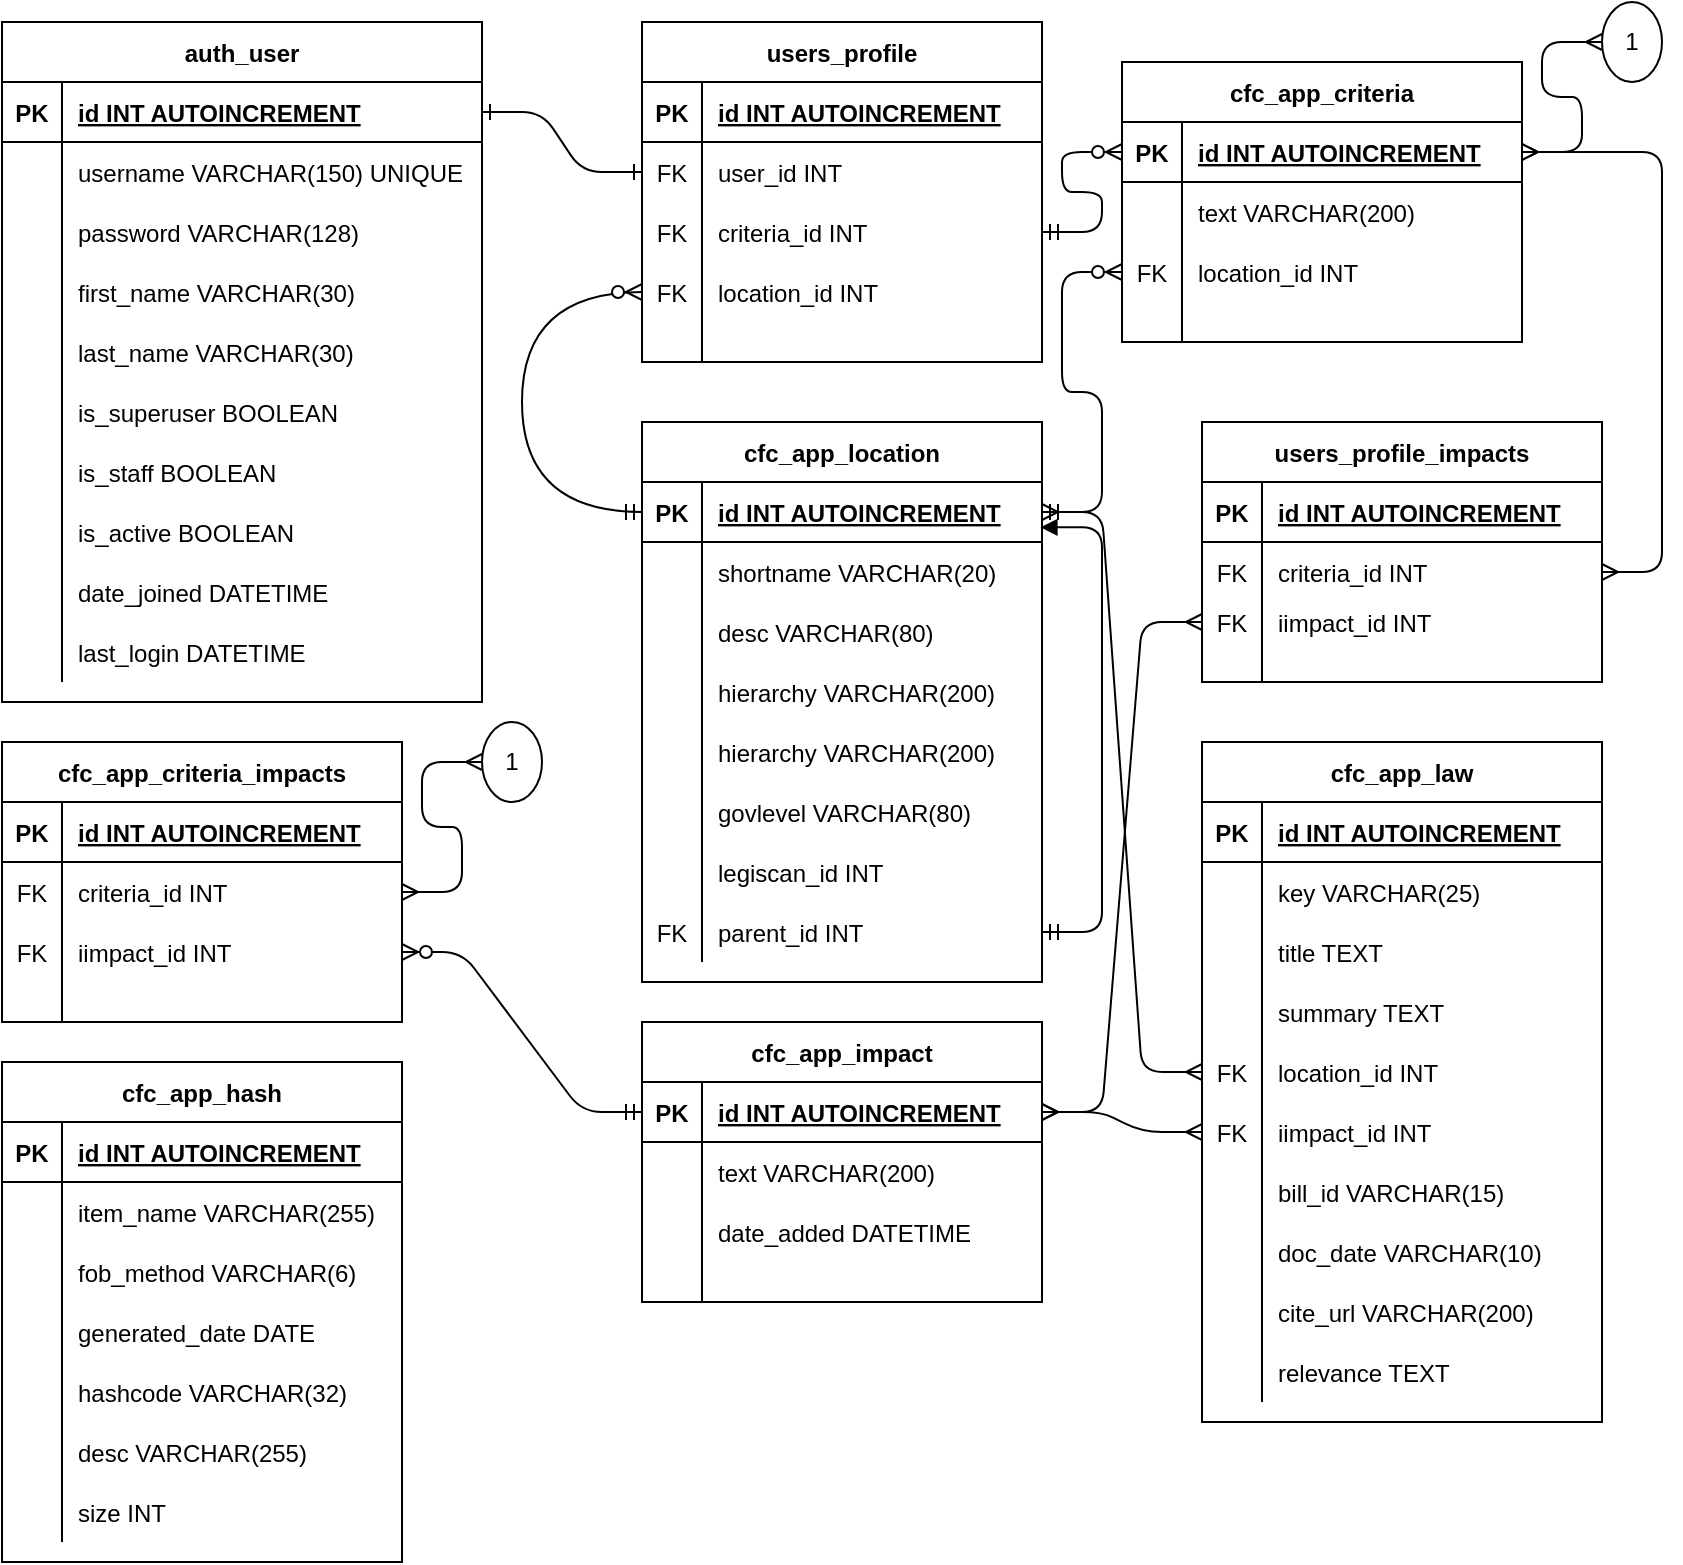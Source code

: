<mxfile version="14.1.5" type="device"><diagram id="R2lEEEUBdFMjLlhIrx00" name="Page-1"><mxGraphModel dx="1101" dy="766" grid="1" gridSize="10" guides="1" tooltips="1" connect="1" arrows="1" fold="1" page="1" pageScale="1" pageWidth="1100" pageHeight="850" math="0" shadow="0" extFonts="Permanent Marker^https://fonts.googleapis.com/css?family=Permanent+Marker"><root><mxCell id="0"/><mxCell id="1" parent="0"/><mxCell id="C-vyLk0tnHw3VtMMgP7b-23" value="auth_user" style="shape=table;startSize=30;container=1;collapsible=1;childLayout=tableLayout;fixedRows=1;rowLines=0;fontStyle=1;align=center;resizeLast=1;" parent="1" vertex="1"><mxGeometry x="40" y="40" width="240" height="340" as="geometry"/></mxCell><mxCell id="C-vyLk0tnHw3VtMMgP7b-24" value="" style="shape=partialRectangle;collapsible=0;dropTarget=0;pointerEvents=0;fillColor=none;points=[[0,0.5],[1,0.5]];portConstraint=eastwest;top=0;left=0;right=0;bottom=1;" parent="C-vyLk0tnHw3VtMMgP7b-23" vertex="1"><mxGeometry y="30" width="240" height="30" as="geometry"/></mxCell><mxCell id="C-vyLk0tnHw3VtMMgP7b-25" value="PK" style="shape=partialRectangle;overflow=hidden;connectable=0;fillColor=none;top=0;left=0;bottom=0;right=0;fontStyle=1;" parent="C-vyLk0tnHw3VtMMgP7b-24" vertex="1"><mxGeometry width="30" height="30" as="geometry"/></mxCell><mxCell id="C-vyLk0tnHw3VtMMgP7b-26" value="id INT AUTOINCREMENT" style="shape=partialRectangle;overflow=hidden;connectable=0;fillColor=none;top=0;left=0;bottom=0;right=0;align=left;spacingLeft=6;fontStyle=5;" parent="C-vyLk0tnHw3VtMMgP7b-24" vertex="1"><mxGeometry x="30" width="210" height="30" as="geometry"/></mxCell><mxCell id="C-vyLk0tnHw3VtMMgP7b-27" value="" style="shape=partialRectangle;collapsible=0;dropTarget=0;pointerEvents=0;fillColor=none;points=[[0,0.5],[1,0.5]];portConstraint=eastwest;top=0;left=0;right=0;bottom=0;" parent="C-vyLk0tnHw3VtMMgP7b-23" vertex="1"><mxGeometry y="60" width="240" height="30" as="geometry"/></mxCell><mxCell id="C-vyLk0tnHw3VtMMgP7b-28" value="" style="shape=partialRectangle;overflow=hidden;connectable=0;fillColor=none;top=0;left=0;bottom=0;right=0;" parent="C-vyLk0tnHw3VtMMgP7b-27" vertex="1"><mxGeometry width="30" height="30" as="geometry"/></mxCell><mxCell id="C-vyLk0tnHw3VtMMgP7b-29" value="username VARCHAR(150) UNIQUE" style="shape=partialRectangle;overflow=hidden;connectable=0;fillColor=none;top=0;left=0;bottom=0;right=0;align=left;spacingLeft=6;" parent="C-vyLk0tnHw3VtMMgP7b-27" vertex="1"><mxGeometry x="30" width="210" height="30" as="geometry"/></mxCell><mxCell id="tYRN4zbCDvNp0-Lf8dS1-1" value="" style="shape=partialRectangle;collapsible=0;dropTarget=0;pointerEvents=0;fillColor=none;points=[[0,0.5],[1,0.5]];portConstraint=eastwest;top=0;left=0;right=0;bottom=0;" parent="C-vyLk0tnHw3VtMMgP7b-23" vertex="1"><mxGeometry y="90" width="240" height="30" as="geometry"/></mxCell><mxCell id="tYRN4zbCDvNp0-Lf8dS1-2" value="" style="shape=partialRectangle;overflow=hidden;connectable=0;fillColor=none;top=0;left=0;bottom=0;right=0;" parent="tYRN4zbCDvNp0-Lf8dS1-1" vertex="1"><mxGeometry width="30" height="30" as="geometry"/></mxCell><mxCell id="tYRN4zbCDvNp0-Lf8dS1-3" value="password VARCHAR(128)" style="shape=partialRectangle;overflow=hidden;connectable=0;fillColor=none;top=0;left=0;bottom=0;right=0;align=left;spacingLeft=6;" parent="tYRN4zbCDvNp0-Lf8dS1-1" vertex="1"><mxGeometry x="30" width="210" height="30" as="geometry"/></mxCell><mxCell id="tYRN4zbCDvNp0-Lf8dS1-4" value="" style="shape=partialRectangle;collapsible=0;dropTarget=0;pointerEvents=0;fillColor=none;points=[[0,0.5],[1,0.5]];portConstraint=eastwest;top=0;left=0;right=0;bottom=0;" parent="C-vyLk0tnHw3VtMMgP7b-23" vertex="1"><mxGeometry y="120" width="240" height="30" as="geometry"/></mxCell><mxCell id="tYRN4zbCDvNp0-Lf8dS1-5" value="" style="shape=partialRectangle;overflow=hidden;connectable=0;fillColor=none;top=0;left=0;bottom=0;right=0;" parent="tYRN4zbCDvNp0-Lf8dS1-4" vertex="1"><mxGeometry width="30" height="30" as="geometry"/></mxCell><mxCell id="tYRN4zbCDvNp0-Lf8dS1-6" value="first_name VARCHAR(30)" style="shape=partialRectangle;overflow=hidden;connectable=0;fillColor=none;top=0;left=0;bottom=0;right=0;align=left;spacingLeft=6;" parent="tYRN4zbCDvNp0-Lf8dS1-4" vertex="1"><mxGeometry x="30" width="210" height="30" as="geometry"/></mxCell><mxCell id="tYRN4zbCDvNp0-Lf8dS1-7" value="" style="shape=partialRectangle;collapsible=0;dropTarget=0;pointerEvents=0;fillColor=none;points=[[0,0.5],[1,0.5]];portConstraint=eastwest;top=0;left=0;right=0;bottom=0;" parent="C-vyLk0tnHw3VtMMgP7b-23" vertex="1"><mxGeometry y="150" width="240" height="30" as="geometry"/></mxCell><mxCell id="tYRN4zbCDvNp0-Lf8dS1-8" value="" style="shape=partialRectangle;overflow=hidden;connectable=0;fillColor=none;top=0;left=0;bottom=0;right=0;" parent="tYRN4zbCDvNp0-Lf8dS1-7" vertex="1"><mxGeometry width="30" height="30" as="geometry"/></mxCell><mxCell id="tYRN4zbCDvNp0-Lf8dS1-9" value="last_name VARCHAR(30)" style="shape=partialRectangle;overflow=hidden;connectable=0;fillColor=none;top=0;left=0;bottom=0;right=0;align=left;spacingLeft=6;" parent="tYRN4zbCDvNp0-Lf8dS1-7" vertex="1"><mxGeometry x="30" width="210" height="30" as="geometry"/></mxCell><mxCell id="tYRN4zbCDvNp0-Lf8dS1-10" value="" style="shape=partialRectangle;collapsible=0;dropTarget=0;pointerEvents=0;fillColor=none;points=[[0,0.5],[1,0.5]];portConstraint=eastwest;top=0;left=0;right=0;bottom=0;" parent="C-vyLk0tnHw3VtMMgP7b-23" vertex="1"><mxGeometry y="180" width="240" height="30" as="geometry"/></mxCell><mxCell id="tYRN4zbCDvNp0-Lf8dS1-11" value="" style="shape=partialRectangle;overflow=hidden;connectable=0;fillColor=none;top=0;left=0;bottom=0;right=0;" parent="tYRN4zbCDvNp0-Lf8dS1-10" vertex="1"><mxGeometry width="30" height="30" as="geometry"/></mxCell><mxCell id="tYRN4zbCDvNp0-Lf8dS1-12" value="is_superuser BOOLEAN" style="shape=partialRectangle;overflow=hidden;connectable=0;fillColor=none;top=0;left=0;bottom=0;right=0;align=left;spacingLeft=6;" parent="tYRN4zbCDvNp0-Lf8dS1-10" vertex="1"><mxGeometry x="30" width="210" height="30" as="geometry"/></mxCell><mxCell id="tYRN4zbCDvNp0-Lf8dS1-13" value="" style="shape=partialRectangle;collapsible=0;dropTarget=0;pointerEvents=0;fillColor=none;points=[[0,0.5],[1,0.5]];portConstraint=eastwest;top=0;left=0;right=0;bottom=0;" parent="C-vyLk0tnHw3VtMMgP7b-23" vertex="1"><mxGeometry y="210" width="240" height="30" as="geometry"/></mxCell><mxCell id="tYRN4zbCDvNp0-Lf8dS1-14" value="" style="shape=partialRectangle;overflow=hidden;connectable=0;fillColor=none;top=0;left=0;bottom=0;right=0;" parent="tYRN4zbCDvNp0-Lf8dS1-13" vertex="1"><mxGeometry width="30" height="30" as="geometry"/></mxCell><mxCell id="tYRN4zbCDvNp0-Lf8dS1-15" value="is_staff BOOLEAN" style="shape=partialRectangle;overflow=hidden;connectable=0;fillColor=none;top=0;left=0;bottom=0;right=0;align=left;spacingLeft=6;" parent="tYRN4zbCDvNp0-Lf8dS1-13" vertex="1"><mxGeometry x="30" width="210" height="30" as="geometry"/></mxCell><mxCell id="tYRN4zbCDvNp0-Lf8dS1-16" value="" style="shape=partialRectangle;collapsible=0;dropTarget=0;pointerEvents=0;fillColor=none;points=[[0,0.5],[1,0.5]];portConstraint=eastwest;top=0;left=0;right=0;bottom=0;" parent="C-vyLk0tnHw3VtMMgP7b-23" vertex="1"><mxGeometry y="240" width="240" height="30" as="geometry"/></mxCell><mxCell id="tYRN4zbCDvNp0-Lf8dS1-17" value="" style="shape=partialRectangle;overflow=hidden;connectable=0;fillColor=none;top=0;left=0;bottom=0;right=0;" parent="tYRN4zbCDvNp0-Lf8dS1-16" vertex="1"><mxGeometry width="30" height="30" as="geometry"/></mxCell><mxCell id="tYRN4zbCDvNp0-Lf8dS1-18" value="is_active BOOLEAN" style="shape=partialRectangle;overflow=hidden;connectable=0;fillColor=none;top=0;left=0;bottom=0;right=0;align=left;spacingLeft=6;" parent="tYRN4zbCDvNp0-Lf8dS1-16" vertex="1"><mxGeometry x="30" width="210" height="30" as="geometry"/></mxCell><mxCell id="tYRN4zbCDvNp0-Lf8dS1-19" value="" style="shape=partialRectangle;collapsible=0;dropTarget=0;pointerEvents=0;fillColor=none;points=[[0,0.5],[1,0.5]];portConstraint=eastwest;top=0;left=0;right=0;bottom=0;" parent="C-vyLk0tnHw3VtMMgP7b-23" vertex="1"><mxGeometry y="270" width="240" height="30" as="geometry"/></mxCell><mxCell id="tYRN4zbCDvNp0-Lf8dS1-20" value="" style="shape=partialRectangle;overflow=hidden;connectable=0;fillColor=none;top=0;left=0;bottom=0;right=0;" parent="tYRN4zbCDvNp0-Lf8dS1-19" vertex="1"><mxGeometry width="30" height="30" as="geometry"/></mxCell><mxCell id="tYRN4zbCDvNp0-Lf8dS1-21" value="date_joined DATETIME" style="shape=partialRectangle;overflow=hidden;connectable=0;fillColor=none;top=0;left=0;bottom=0;right=0;align=left;spacingLeft=6;" parent="tYRN4zbCDvNp0-Lf8dS1-19" vertex="1"><mxGeometry x="30" width="210" height="30" as="geometry"/></mxCell><mxCell id="tYRN4zbCDvNp0-Lf8dS1-22" value="" style="shape=partialRectangle;collapsible=0;dropTarget=0;pointerEvents=0;fillColor=none;points=[[0,0.5],[1,0.5]];portConstraint=eastwest;top=0;left=0;right=0;bottom=0;" parent="C-vyLk0tnHw3VtMMgP7b-23" vertex="1"><mxGeometry y="300" width="240" height="30" as="geometry"/></mxCell><mxCell id="tYRN4zbCDvNp0-Lf8dS1-23" value="" style="shape=partialRectangle;overflow=hidden;connectable=0;fillColor=none;top=0;left=0;bottom=0;right=0;" parent="tYRN4zbCDvNp0-Lf8dS1-22" vertex="1"><mxGeometry width="30" height="30" as="geometry"/></mxCell><mxCell id="tYRN4zbCDvNp0-Lf8dS1-24" value="last_login DATETIME" style="shape=partialRectangle;overflow=hidden;connectable=0;fillColor=none;top=0;left=0;bottom=0;right=0;align=left;spacingLeft=6;" parent="tYRN4zbCDvNp0-Lf8dS1-22" vertex="1"><mxGeometry x="30" width="210" height="30" as="geometry"/></mxCell><mxCell id="tYRN4zbCDvNp0-Lf8dS1-25" value="users_profile" style="shape=table;startSize=30;container=1;collapsible=1;childLayout=tableLayout;fixedRows=1;rowLines=0;fontStyle=1;align=center;resizeLast=1;" parent="1" vertex="1"><mxGeometry x="360" y="40" width="200" height="170" as="geometry"/></mxCell><mxCell id="tYRN4zbCDvNp0-Lf8dS1-26" value="" style="shape=partialRectangle;collapsible=0;dropTarget=0;pointerEvents=0;fillColor=none;points=[[0,0.5],[1,0.5]];portConstraint=eastwest;top=0;left=0;right=0;bottom=1;" parent="tYRN4zbCDvNp0-Lf8dS1-25" vertex="1"><mxGeometry y="30" width="200" height="30" as="geometry"/></mxCell><mxCell id="tYRN4zbCDvNp0-Lf8dS1-27" value="PK" style="shape=partialRectangle;overflow=hidden;connectable=0;fillColor=none;top=0;left=0;bottom=0;right=0;fontStyle=1;" parent="tYRN4zbCDvNp0-Lf8dS1-26" vertex="1"><mxGeometry width="30" height="30" as="geometry"/></mxCell><mxCell id="tYRN4zbCDvNp0-Lf8dS1-28" value="id INT AUTOINCREMENT" style="shape=partialRectangle;overflow=hidden;connectable=0;fillColor=none;top=0;left=0;bottom=0;right=0;align=left;spacingLeft=6;fontStyle=5;" parent="tYRN4zbCDvNp0-Lf8dS1-26" vertex="1"><mxGeometry x="30" width="170" height="30" as="geometry"/></mxCell><mxCell id="tYRN4zbCDvNp0-Lf8dS1-29" value="" style="shape=partialRectangle;collapsible=0;dropTarget=0;pointerEvents=0;fillColor=none;points=[[0,0.5],[1,0.5]];portConstraint=eastwest;top=0;left=0;right=0;bottom=0;" parent="tYRN4zbCDvNp0-Lf8dS1-25" vertex="1"><mxGeometry y="60" width="200" height="30" as="geometry"/></mxCell><mxCell id="tYRN4zbCDvNp0-Lf8dS1-30" value="FK" style="shape=partialRectangle;overflow=hidden;connectable=0;fillColor=none;top=0;left=0;bottom=0;right=0;" parent="tYRN4zbCDvNp0-Lf8dS1-29" vertex="1"><mxGeometry width="30" height="30" as="geometry"/></mxCell><mxCell id="tYRN4zbCDvNp0-Lf8dS1-31" value="user_id INT" style="shape=partialRectangle;overflow=hidden;connectable=0;fillColor=none;top=0;left=0;bottom=0;right=0;align=left;spacingLeft=6;" parent="tYRN4zbCDvNp0-Lf8dS1-29" vertex="1"><mxGeometry x="30" width="170" height="30" as="geometry"/></mxCell><mxCell id="tYRN4zbCDvNp0-Lf8dS1-32" value="" style="shape=partialRectangle;collapsible=0;dropTarget=0;pointerEvents=0;fillColor=none;points=[[0,0.5],[1,0.5]];portConstraint=eastwest;top=0;left=0;right=0;bottom=0;" parent="tYRN4zbCDvNp0-Lf8dS1-25" vertex="1"><mxGeometry y="90" width="200" height="30" as="geometry"/></mxCell><mxCell id="tYRN4zbCDvNp0-Lf8dS1-33" value="FK" style="shape=partialRectangle;overflow=hidden;connectable=0;fillColor=none;top=0;left=0;bottom=0;right=0;" parent="tYRN4zbCDvNp0-Lf8dS1-32" vertex="1"><mxGeometry width="30" height="30" as="geometry"/></mxCell><mxCell id="tYRN4zbCDvNp0-Lf8dS1-34" value="criteria_id INT" style="shape=partialRectangle;overflow=hidden;connectable=0;fillColor=none;top=0;left=0;bottom=0;right=0;align=left;spacingLeft=6;" parent="tYRN4zbCDvNp0-Lf8dS1-32" vertex="1"><mxGeometry x="30" width="170" height="30" as="geometry"/></mxCell><mxCell id="tYRN4zbCDvNp0-Lf8dS1-35" value="" style="shape=partialRectangle;collapsible=0;dropTarget=0;pointerEvents=0;fillColor=none;points=[[0,0.5],[1,0.5]];portConstraint=eastwest;top=0;left=0;right=0;bottom=0;" parent="tYRN4zbCDvNp0-Lf8dS1-25" vertex="1"><mxGeometry y="120" width="200" height="30" as="geometry"/></mxCell><mxCell id="tYRN4zbCDvNp0-Lf8dS1-36" value="FK" style="shape=partialRectangle;overflow=hidden;connectable=0;fillColor=none;top=0;left=0;bottom=0;right=0;" parent="tYRN4zbCDvNp0-Lf8dS1-35" vertex="1"><mxGeometry width="30" height="30" as="geometry"/></mxCell><mxCell id="tYRN4zbCDvNp0-Lf8dS1-37" value="location_id INT" style="shape=partialRectangle;overflow=hidden;connectable=0;fillColor=none;top=0;left=0;bottom=0;right=0;align=left;spacingLeft=6;" parent="tYRN4zbCDvNp0-Lf8dS1-35" vertex="1"><mxGeometry x="30" width="170" height="30" as="geometry"/></mxCell><mxCell id="tYRN4zbCDvNp0-Lf8dS1-53" value="" style="shape=partialRectangle;collapsible=0;dropTarget=0;pointerEvents=0;fillColor=none;points=[[0,0.5],[1,0.5]];portConstraint=eastwest;top=0;left=0;right=0;bottom=0;" parent="tYRN4zbCDvNp0-Lf8dS1-25" vertex="1"><mxGeometry y="150" width="200" height="20" as="geometry"/></mxCell><mxCell id="tYRN4zbCDvNp0-Lf8dS1-54" value="" style="shape=partialRectangle;overflow=hidden;connectable=0;fillColor=none;top=0;left=0;bottom=0;right=0;" parent="tYRN4zbCDvNp0-Lf8dS1-53" vertex="1"><mxGeometry width="30" height="20" as="geometry"/></mxCell><mxCell id="tYRN4zbCDvNp0-Lf8dS1-55" value="" style="shape=partialRectangle;overflow=hidden;connectable=0;fillColor=none;top=0;left=0;bottom=0;right=0;align=left;spacingLeft=6;" parent="tYRN4zbCDvNp0-Lf8dS1-53" vertex="1"><mxGeometry x="30" width="170" height="20" as="geometry"/></mxCell><mxCell id="tYRN4zbCDvNp0-Lf8dS1-56" value="" style="edgeStyle=entityRelationEdgeStyle;fontSize=12;html=1;endArrow=ERone;endFill=0;startArrow=ERone;startFill=0;" parent="1" source="C-vyLk0tnHw3VtMMgP7b-24" target="tYRN4zbCDvNp0-Lf8dS1-29" edge="1"><mxGeometry width="100" height="100" relative="1" as="geometry"><mxPoint x="320" y="300" as="sourcePoint"/><mxPoint x="420" y="200" as="targetPoint"/></mxGeometry></mxCell><mxCell id="tYRN4zbCDvNp0-Lf8dS1-57" value="cfc_app_location" style="shape=table;startSize=30;container=1;collapsible=1;childLayout=tableLayout;fixedRows=1;rowLines=0;fontStyle=1;align=center;resizeLast=1;" parent="1" vertex="1"><mxGeometry x="360" y="240" width="200" height="280" as="geometry"/></mxCell><mxCell id="tYRN4zbCDvNp0-Lf8dS1-58" value="" style="shape=partialRectangle;collapsible=0;dropTarget=0;pointerEvents=0;fillColor=none;top=0;left=0;bottom=1;right=0;points=[[0,0.5],[1,0.5]];portConstraint=eastwest;" parent="tYRN4zbCDvNp0-Lf8dS1-57" vertex="1"><mxGeometry y="30" width="200" height="30" as="geometry"/></mxCell><mxCell id="tYRN4zbCDvNp0-Lf8dS1-59" value="PK" style="shape=partialRectangle;connectable=0;fillColor=none;top=0;left=0;bottom=0;right=0;fontStyle=1;overflow=hidden;" parent="tYRN4zbCDvNp0-Lf8dS1-58" vertex="1"><mxGeometry width="30" height="30" as="geometry"/></mxCell><mxCell id="tYRN4zbCDvNp0-Lf8dS1-60" value="id INT AUTOINCREMENT" style="shape=partialRectangle;connectable=0;fillColor=none;top=0;left=0;bottom=0;right=0;align=left;spacingLeft=6;fontStyle=5;overflow=hidden;" parent="tYRN4zbCDvNp0-Lf8dS1-58" vertex="1"><mxGeometry x="30" width="170" height="30" as="geometry"/></mxCell><mxCell id="tYRN4zbCDvNp0-Lf8dS1-61" value="" style="shape=partialRectangle;collapsible=0;dropTarget=0;pointerEvents=0;fillColor=none;top=0;left=0;bottom=0;right=0;points=[[0,0.5],[1,0.5]];portConstraint=eastwest;" parent="tYRN4zbCDvNp0-Lf8dS1-57" vertex="1"><mxGeometry y="60" width="200" height="30" as="geometry"/></mxCell><mxCell id="tYRN4zbCDvNp0-Lf8dS1-62" value="" style="shape=partialRectangle;connectable=0;fillColor=none;top=0;left=0;bottom=0;right=0;editable=1;overflow=hidden;" parent="tYRN4zbCDvNp0-Lf8dS1-61" vertex="1"><mxGeometry width="30" height="30" as="geometry"/></mxCell><mxCell id="tYRN4zbCDvNp0-Lf8dS1-63" value="shortname VARCHAR(20)" style="shape=partialRectangle;connectable=0;fillColor=none;top=0;left=0;bottom=0;right=0;align=left;spacingLeft=6;overflow=hidden;" parent="tYRN4zbCDvNp0-Lf8dS1-61" vertex="1"><mxGeometry x="30" width="170" height="30" as="geometry"/></mxCell><mxCell id="tYRN4zbCDvNp0-Lf8dS1-64" value="" style="shape=partialRectangle;collapsible=0;dropTarget=0;pointerEvents=0;fillColor=none;top=0;left=0;bottom=0;right=0;points=[[0,0.5],[1,0.5]];portConstraint=eastwest;" parent="tYRN4zbCDvNp0-Lf8dS1-57" vertex="1"><mxGeometry y="90" width="200" height="30" as="geometry"/></mxCell><mxCell id="tYRN4zbCDvNp0-Lf8dS1-65" value="" style="shape=partialRectangle;connectable=0;fillColor=none;top=0;left=0;bottom=0;right=0;editable=1;overflow=hidden;" parent="tYRN4zbCDvNp0-Lf8dS1-64" vertex="1"><mxGeometry width="30" height="30" as="geometry"/></mxCell><mxCell id="tYRN4zbCDvNp0-Lf8dS1-66" value="desc VARCHAR(80)" style="shape=partialRectangle;connectable=0;fillColor=none;top=0;left=0;bottom=0;right=0;align=left;spacingLeft=6;overflow=hidden;" parent="tYRN4zbCDvNp0-Lf8dS1-64" vertex="1"><mxGeometry x="30" width="170" height="30" as="geometry"/></mxCell><mxCell id="tYRN4zbCDvNp0-Lf8dS1-67" value="" style="shape=partialRectangle;collapsible=0;dropTarget=0;pointerEvents=0;fillColor=none;top=0;left=0;bottom=0;right=0;points=[[0,0.5],[1,0.5]];portConstraint=eastwest;" parent="tYRN4zbCDvNp0-Lf8dS1-57" vertex="1"><mxGeometry y="120" width="200" height="30" as="geometry"/></mxCell><mxCell id="tYRN4zbCDvNp0-Lf8dS1-68" value="" style="shape=partialRectangle;connectable=0;fillColor=none;top=0;left=0;bottom=0;right=0;editable=1;overflow=hidden;" parent="tYRN4zbCDvNp0-Lf8dS1-67" vertex="1"><mxGeometry width="30" height="30" as="geometry"/></mxCell><mxCell id="tYRN4zbCDvNp0-Lf8dS1-69" value="hierarchy VARCHAR(200)" style="shape=partialRectangle;connectable=0;fillColor=none;top=0;left=0;bottom=0;right=0;align=left;spacingLeft=6;overflow=hidden;" parent="tYRN4zbCDvNp0-Lf8dS1-67" vertex="1"><mxGeometry x="30" width="170" height="30" as="geometry"/></mxCell><mxCell id="tYRN4zbCDvNp0-Lf8dS1-70" value="" style="shape=partialRectangle;collapsible=0;dropTarget=0;pointerEvents=0;fillColor=none;top=0;left=0;bottom=0;right=0;points=[[0,0.5],[1,0.5]];portConstraint=eastwest;" parent="tYRN4zbCDvNp0-Lf8dS1-57" vertex="1"><mxGeometry y="150" width="200" height="30" as="geometry"/></mxCell><mxCell id="tYRN4zbCDvNp0-Lf8dS1-71" value="" style="shape=partialRectangle;connectable=0;fillColor=none;top=0;left=0;bottom=0;right=0;editable=1;overflow=hidden;" parent="tYRN4zbCDvNp0-Lf8dS1-70" vertex="1"><mxGeometry width="30" height="30" as="geometry"/></mxCell><mxCell id="tYRN4zbCDvNp0-Lf8dS1-72" value="hierarchy VARCHAR(200)" style="shape=partialRectangle;connectable=0;fillColor=none;top=0;left=0;bottom=0;right=0;align=left;spacingLeft=6;overflow=hidden;" parent="tYRN4zbCDvNp0-Lf8dS1-70" vertex="1"><mxGeometry x="30" width="170" height="30" as="geometry"/></mxCell><mxCell id="tYRN4zbCDvNp0-Lf8dS1-73" value="" style="shape=partialRectangle;collapsible=0;dropTarget=0;pointerEvents=0;fillColor=none;top=0;left=0;bottom=0;right=0;points=[[0,0.5],[1,0.5]];portConstraint=eastwest;" parent="tYRN4zbCDvNp0-Lf8dS1-57" vertex="1"><mxGeometry y="180" width="200" height="30" as="geometry"/></mxCell><mxCell id="tYRN4zbCDvNp0-Lf8dS1-74" value="" style="shape=partialRectangle;connectable=0;fillColor=none;top=0;left=0;bottom=0;right=0;editable=1;overflow=hidden;" parent="tYRN4zbCDvNp0-Lf8dS1-73" vertex="1"><mxGeometry width="30" height="30" as="geometry"/></mxCell><mxCell id="tYRN4zbCDvNp0-Lf8dS1-75" value="govlevel VARCHAR(80)" style="shape=partialRectangle;connectable=0;fillColor=none;top=0;left=0;bottom=0;right=0;align=left;spacingLeft=6;overflow=hidden;" parent="tYRN4zbCDvNp0-Lf8dS1-73" vertex="1"><mxGeometry x="30" width="170" height="30" as="geometry"/></mxCell><mxCell id="tYRN4zbCDvNp0-Lf8dS1-76" value="" style="shape=partialRectangle;collapsible=0;dropTarget=0;pointerEvents=0;fillColor=none;top=0;left=0;bottom=0;right=0;points=[[0,0.5],[1,0.5]];portConstraint=eastwest;" parent="tYRN4zbCDvNp0-Lf8dS1-57" vertex="1"><mxGeometry y="210" width="200" height="30" as="geometry"/></mxCell><mxCell id="tYRN4zbCDvNp0-Lf8dS1-77" value="" style="shape=partialRectangle;connectable=0;fillColor=none;top=0;left=0;bottom=0;right=0;editable=1;overflow=hidden;" parent="tYRN4zbCDvNp0-Lf8dS1-76" vertex="1"><mxGeometry width="30" height="30" as="geometry"/></mxCell><mxCell id="tYRN4zbCDvNp0-Lf8dS1-78" value="legiscan_id INT" style="shape=partialRectangle;connectable=0;fillColor=none;top=0;left=0;bottom=0;right=0;align=left;spacingLeft=6;overflow=hidden;" parent="tYRN4zbCDvNp0-Lf8dS1-76" vertex="1"><mxGeometry x="30" width="170" height="30" as="geometry"/></mxCell><mxCell id="tYRN4zbCDvNp0-Lf8dS1-79" value="" style="shape=partialRectangle;collapsible=0;dropTarget=0;pointerEvents=0;fillColor=none;top=0;left=0;bottom=0;right=0;points=[[0,0.5],[1,0.5]];portConstraint=eastwest;" parent="tYRN4zbCDvNp0-Lf8dS1-57" vertex="1"><mxGeometry y="240" width="200" height="30" as="geometry"/></mxCell><mxCell id="tYRN4zbCDvNp0-Lf8dS1-80" value="FK" style="shape=partialRectangle;connectable=0;fillColor=none;top=0;left=0;bottom=0;right=0;editable=1;overflow=hidden;" parent="tYRN4zbCDvNp0-Lf8dS1-79" vertex="1"><mxGeometry width="30" height="30" as="geometry"/></mxCell><mxCell id="tYRN4zbCDvNp0-Lf8dS1-81" value="parent_id INT" style="shape=partialRectangle;connectable=0;fillColor=none;top=0;left=0;bottom=0;right=0;align=left;spacingLeft=6;overflow=hidden;" parent="tYRN4zbCDvNp0-Lf8dS1-79" vertex="1"><mxGeometry x="30" width="170" height="30" as="geometry"/></mxCell><mxCell id="tYRN4zbCDvNp0-Lf8dS1-82" value="" style="fontSize=12;html=1;endArrow=block;startArrow=ERmandOne;entryX=0.996;entryY=0.756;entryDx=0;entryDy=0;edgeStyle=elbowEdgeStyle;endFill=1;entryPerimeter=0;" parent="tYRN4zbCDvNp0-Lf8dS1-57" source="tYRN4zbCDvNp0-Lf8dS1-79" target="tYRN4zbCDvNp0-Lf8dS1-58" edge="1"><mxGeometry width="100" height="100" relative="1" as="geometry"><mxPoint x="280" y="200" as="sourcePoint"/><mxPoint x="380" y="100" as="targetPoint"/><Array as="points"><mxPoint x="230" y="143"/></Array></mxGeometry></mxCell><mxCell id="tYRN4zbCDvNp0-Lf8dS1-83" value="" style="edgeStyle=entityRelationEdgeStyle;fontSize=12;html=1;endArrow=ERzeroToMany;startArrow=ERmandOne;endFill=1;" parent="1" source="tYRN4zbCDvNp0-Lf8dS1-58" target="tYRN4zbCDvNp0-Lf8dS1-94" edge="1"><mxGeometry width="100" height="100" relative="1" as="geometry"><mxPoint x="310" y="620" as="sourcePoint"/><mxPoint x="410" y="520" as="targetPoint"/></mxGeometry></mxCell><mxCell id="tYRN4zbCDvNp0-Lf8dS1-84" value="cfc_app_criteria" style="shape=table;startSize=30;container=1;collapsible=1;childLayout=tableLayout;fixedRows=1;rowLines=0;fontStyle=1;align=center;resizeLast=1;" parent="1" vertex="1"><mxGeometry x="600" y="60" width="200" height="140" as="geometry"/></mxCell><mxCell id="tYRN4zbCDvNp0-Lf8dS1-85" value="" style="shape=partialRectangle;collapsible=0;dropTarget=0;pointerEvents=0;fillColor=none;points=[[0,0.5],[1,0.5]];portConstraint=eastwest;top=0;left=0;right=0;bottom=1;" parent="tYRN4zbCDvNp0-Lf8dS1-84" vertex="1"><mxGeometry y="30" width="200" height="30" as="geometry"/></mxCell><mxCell id="tYRN4zbCDvNp0-Lf8dS1-86" value="PK" style="shape=partialRectangle;overflow=hidden;connectable=0;fillColor=none;top=0;left=0;bottom=0;right=0;fontStyle=1;" parent="tYRN4zbCDvNp0-Lf8dS1-85" vertex="1"><mxGeometry width="30" height="30" as="geometry"/></mxCell><mxCell id="tYRN4zbCDvNp0-Lf8dS1-87" value="id INT AUTOINCREMENT" style="shape=partialRectangle;overflow=hidden;connectable=0;fillColor=none;top=0;left=0;bottom=0;right=0;align=left;spacingLeft=6;fontStyle=5;" parent="tYRN4zbCDvNp0-Lf8dS1-85" vertex="1"><mxGeometry x="30" width="170" height="30" as="geometry"/></mxCell><mxCell id="tYRN4zbCDvNp0-Lf8dS1-88" value="" style="shape=partialRectangle;collapsible=0;dropTarget=0;pointerEvents=0;fillColor=none;points=[[0,0.5],[1,0.5]];portConstraint=eastwest;top=0;left=0;right=0;bottom=0;" parent="tYRN4zbCDvNp0-Lf8dS1-84" vertex="1"><mxGeometry y="60" width="200" height="30" as="geometry"/></mxCell><mxCell id="tYRN4zbCDvNp0-Lf8dS1-89" value="" style="shape=partialRectangle;overflow=hidden;connectable=0;fillColor=none;top=0;left=0;bottom=0;right=0;" parent="tYRN4zbCDvNp0-Lf8dS1-88" vertex="1"><mxGeometry width="30" height="30" as="geometry"/></mxCell><mxCell id="tYRN4zbCDvNp0-Lf8dS1-90" value="text VARCHAR(200)" style="shape=partialRectangle;overflow=hidden;connectable=0;fillColor=none;top=0;left=0;bottom=0;right=0;align=left;spacingLeft=6;" parent="tYRN4zbCDvNp0-Lf8dS1-88" vertex="1"><mxGeometry x="30" width="170" height="30" as="geometry"/></mxCell><mxCell id="tYRN4zbCDvNp0-Lf8dS1-94" value="" style="shape=partialRectangle;collapsible=0;dropTarget=0;pointerEvents=0;fillColor=none;points=[[0,0.5],[1,0.5]];portConstraint=eastwest;top=0;left=0;right=0;bottom=0;" parent="tYRN4zbCDvNp0-Lf8dS1-84" vertex="1"><mxGeometry y="90" width="200" height="30" as="geometry"/></mxCell><mxCell id="tYRN4zbCDvNp0-Lf8dS1-95" value="FK" style="shape=partialRectangle;overflow=hidden;connectable=0;fillColor=none;top=0;left=0;bottom=0;right=0;" parent="tYRN4zbCDvNp0-Lf8dS1-94" vertex="1"><mxGeometry width="30" height="30" as="geometry"/></mxCell><mxCell id="tYRN4zbCDvNp0-Lf8dS1-96" value="location_id INT" style="shape=partialRectangle;overflow=hidden;connectable=0;fillColor=none;top=0;left=0;bottom=0;right=0;align=left;spacingLeft=6;" parent="tYRN4zbCDvNp0-Lf8dS1-94" vertex="1"><mxGeometry x="30" width="170" height="30" as="geometry"/></mxCell><mxCell id="tYRN4zbCDvNp0-Lf8dS1-97" value="" style="shape=partialRectangle;collapsible=0;dropTarget=0;pointerEvents=0;fillColor=none;points=[[0,0.5],[1,0.5]];portConstraint=eastwest;top=0;left=0;right=0;bottom=0;" parent="tYRN4zbCDvNp0-Lf8dS1-84" vertex="1"><mxGeometry y="120" width="200" height="20" as="geometry"/></mxCell><mxCell id="tYRN4zbCDvNp0-Lf8dS1-98" value="" style="shape=partialRectangle;overflow=hidden;connectable=0;fillColor=none;top=0;left=0;bottom=0;right=0;" parent="tYRN4zbCDvNp0-Lf8dS1-97" vertex="1"><mxGeometry width="30" height="20" as="geometry"/></mxCell><mxCell id="tYRN4zbCDvNp0-Lf8dS1-99" value="" style="shape=partialRectangle;overflow=hidden;connectable=0;fillColor=none;top=0;left=0;bottom=0;right=0;align=left;spacingLeft=6;" parent="tYRN4zbCDvNp0-Lf8dS1-97" vertex="1"><mxGeometry x="30" width="170" height="20" as="geometry"/></mxCell><mxCell id="tYRN4zbCDvNp0-Lf8dS1-101" value="" style="endArrow=ERzeroToMany;html=1;exitX=0;exitY=0.5;exitDx=0;exitDy=0;entryX=0;entryY=0.5;entryDx=0;entryDy=0;edgeStyle=orthogonalEdgeStyle;curved=1;endFill=1;startArrow=ERmandOne;startFill=0;" parent="1" source="tYRN4zbCDvNp0-Lf8dS1-58" target="tYRN4zbCDvNp0-Lf8dS1-35" edge="1"><mxGeometry width="50" height="50" relative="1" as="geometry"><mxPoint x="400" y="420" as="sourcePoint"/><mxPoint x="450" y="370" as="targetPoint"/><Array as="points"><mxPoint x="300" y="285"/><mxPoint x="300" y="175"/></Array></mxGeometry></mxCell><mxCell id="tYRN4zbCDvNp0-Lf8dS1-102" value="" style="edgeStyle=entityRelationEdgeStyle;fontSize=12;html=1;endArrow=ERzeroToMany;startArrow=ERmandOne;endFill=1;entryX=0;entryY=0.5;entryDx=0;entryDy=0;" parent="1" source="tYRN4zbCDvNp0-Lf8dS1-32" target="tYRN4zbCDvNp0-Lf8dS1-85" edge="1"><mxGeometry width="100" height="100" relative="1" as="geometry"><mxPoint x="570" y="295" as="sourcePoint"/><mxPoint x="610" y="155" as="targetPoint"/></mxGeometry></mxCell><mxCell id="tYRN4zbCDvNp0-Lf8dS1-103" value="users_profile_impacts" style="shape=table;startSize=30;container=1;collapsible=1;childLayout=tableLayout;fixedRows=1;rowLines=0;fontStyle=1;align=center;resizeLast=1;" parent="1" vertex="1"><mxGeometry x="640" y="240" width="200" height="130" as="geometry"/></mxCell><mxCell id="tYRN4zbCDvNp0-Lf8dS1-104" value="" style="shape=partialRectangle;collapsible=0;dropTarget=0;pointerEvents=0;fillColor=none;points=[[0,0.5],[1,0.5]];portConstraint=eastwest;top=0;left=0;right=0;bottom=1;" parent="tYRN4zbCDvNp0-Lf8dS1-103" vertex="1"><mxGeometry y="30" width="200" height="30" as="geometry"/></mxCell><mxCell id="tYRN4zbCDvNp0-Lf8dS1-105" value="PK" style="shape=partialRectangle;overflow=hidden;connectable=0;fillColor=none;top=0;left=0;bottom=0;right=0;fontStyle=1;" parent="tYRN4zbCDvNp0-Lf8dS1-104" vertex="1"><mxGeometry width="30" height="30" as="geometry"/></mxCell><mxCell id="tYRN4zbCDvNp0-Lf8dS1-106" value="id INT AUTOINCREMENT" style="shape=partialRectangle;overflow=hidden;connectable=0;fillColor=none;top=0;left=0;bottom=0;right=0;align=left;spacingLeft=6;fontStyle=5;" parent="tYRN4zbCDvNp0-Lf8dS1-104" vertex="1"><mxGeometry x="30" width="170" height="30" as="geometry"/></mxCell><mxCell id="tYRN4zbCDvNp0-Lf8dS1-107" value="" style="shape=partialRectangle;collapsible=0;dropTarget=0;pointerEvents=0;fillColor=none;points=[[0,0.5],[1,0.5]];portConstraint=eastwest;top=0;left=0;right=0;bottom=0;" parent="tYRN4zbCDvNp0-Lf8dS1-103" vertex="1"><mxGeometry y="60" width="200" height="30" as="geometry"/></mxCell><mxCell id="tYRN4zbCDvNp0-Lf8dS1-108" value="FK" style="shape=partialRectangle;overflow=hidden;connectable=0;fillColor=none;top=0;left=0;bottom=0;right=0;" parent="tYRN4zbCDvNp0-Lf8dS1-107" vertex="1"><mxGeometry width="30" height="30" as="geometry"/></mxCell><mxCell id="tYRN4zbCDvNp0-Lf8dS1-109" value="criteria_id INT" style="shape=partialRectangle;overflow=hidden;connectable=0;fillColor=none;top=0;left=0;bottom=0;right=0;align=left;spacingLeft=6;" parent="tYRN4zbCDvNp0-Lf8dS1-107" vertex="1"><mxGeometry x="30" width="170" height="30" as="geometry"/></mxCell><mxCell id="tYRN4zbCDvNp0-Lf8dS1-110" value="" style="shape=partialRectangle;collapsible=0;dropTarget=0;pointerEvents=0;fillColor=none;points=[[0,0.5],[1,0.5]];portConstraint=eastwest;top=0;left=0;right=0;bottom=0;" parent="tYRN4zbCDvNp0-Lf8dS1-103" vertex="1"><mxGeometry y="90" width="200" height="20" as="geometry"/></mxCell><mxCell id="tYRN4zbCDvNp0-Lf8dS1-111" value="FK" style="shape=partialRectangle;overflow=hidden;connectable=0;fillColor=none;top=0;left=0;bottom=0;right=0;" parent="tYRN4zbCDvNp0-Lf8dS1-110" vertex="1"><mxGeometry width="30" height="20" as="geometry"/></mxCell><mxCell id="tYRN4zbCDvNp0-Lf8dS1-112" value="iimpact_id INT" style="shape=partialRectangle;overflow=hidden;connectable=0;fillColor=none;top=0;left=0;bottom=0;right=0;align=left;spacingLeft=6;" parent="tYRN4zbCDvNp0-Lf8dS1-110" vertex="1"><mxGeometry x="30" width="170" height="20" as="geometry"/></mxCell><mxCell id="tYRN4zbCDvNp0-Lf8dS1-113" value="" style="shape=partialRectangle;collapsible=0;dropTarget=0;pointerEvents=0;fillColor=none;points=[[0,0.5],[1,0.5]];portConstraint=eastwest;top=0;left=0;right=0;bottom=0;" parent="tYRN4zbCDvNp0-Lf8dS1-103" vertex="1"><mxGeometry y="110" width="200" height="20" as="geometry"/></mxCell><mxCell id="tYRN4zbCDvNp0-Lf8dS1-114" value="" style="shape=partialRectangle;overflow=hidden;connectable=0;fillColor=none;top=0;left=0;bottom=0;right=0;" parent="tYRN4zbCDvNp0-Lf8dS1-113" vertex="1"><mxGeometry width="30" height="20" as="geometry"/></mxCell><mxCell id="tYRN4zbCDvNp0-Lf8dS1-115" value="" style="shape=partialRectangle;overflow=hidden;connectable=0;fillColor=none;top=0;left=0;bottom=0;right=0;align=left;spacingLeft=6;" parent="tYRN4zbCDvNp0-Lf8dS1-113" vertex="1"><mxGeometry x="30" width="170" height="20" as="geometry"/></mxCell><mxCell id="tYRN4zbCDvNp0-Lf8dS1-116" value="cfc_app_criteria_impacts" style="shape=table;startSize=30;container=1;collapsible=1;childLayout=tableLayout;fixedRows=1;rowLines=0;fontStyle=1;align=center;resizeLast=1;" parent="1" vertex="1"><mxGeometry x="40" y="400" width="200" height="140" as="geometry"/></mxCell><mxCell id="tYRN4zbCDvNp0-Lf8dS1-117" value="" style="shape=partialRectangle;collapsible=0;dropTarget=0;pointerEvents=0;fillColor=none;points=[[0,0.5],[1,0.5]];portConstraint=eastwest;top=0;left=0;right=0;bottom=1;" parent="tYRN4zbCDvNp0-Lf8dS1-116" vertex="1"><mxGeometry y="30" width="200" height="30" as="geometry"/></mxCell><mxCell id="tYRN4zbCDvNp0-Lf8dS1-118" value="PK" style="shape=partialRectangle;overflow=hidden;connectable=0;fillColor=none;top=0;left=0;bottom=0;right=0;fontStyle=1;" parent="tYRN4zbCDvNp0-Lf8dS1-117" vertex="1"><mxGeometry width="30" height="30" as="geometry"/></mxCell><mxCell id="tYRN4zbCDvNp0-Lf8dS1-119" value="id INT AUTOINCREMENT" style="shape=partialRectangle;overflow=hidden;connectable=0;fillColor=none;top=0;left=0;bottom=0;right=0;align=left;spacingLeft=6;fontStyle=5;" parent="tYRN4zbCDvNp0-Lf8dS1-117" vertex="1"><mxGeometry x="30" width="170" height="30" as="geometry"/></mxCell><mxCell id="tYRN4zbCDvNp0-Lf8dS1-120" value="" style="shape=partialRectangle;collapsible=0;dropTarget=0;pointerEvents=0;fillColor=none;points=[[0,0.5],[1,0.5]];portConstraint=eastwest;top=0;left=0;right=0;bottom=0;" parent="tYRN4zbCDvNp0-Lf8dS1-116" vertex="1"><mxGeometry y="60" width="200" height="30" as="geometry"/></mxCell><mxCell id="tYRN4zbCDvNp0-Lf8dS1-121" value="FK" style="shape=partialRectangle;overflow=hidden;connectable=0;fillColor=none;top=0;left=0;bottom=0;right=0;" parent="tYRN4zbCDvNp0-Lf8dS1-120" vertex="1"><mxGeometry width="30" height="30" as="geometry"/></mxCell><mxCell id="tYRN4zbCDvNp0-Lf8dS1-122" value="criteria_id INT" style="shape=partialRectangle;overflow=hidden;connectable=0;fillColor=none;top=0;left=0;bottom=0;right=0;align=left;spacingLeft=6;" parent="tYRN4zbCDvNp0-Lf8dS1-120" vertex="1"><mxGeometry x="30" width="170" height="30" as="geometry"/></mxCell><mxCell id="tYRN4zbCDvNp0-Lf8dS1-123" value="" style="shape=partialRectangle;collapsible=0;dropTarget=0;pointerEvents=0;fillColor=none;points=[[0,0.5],[1,0.5]];portConstraint=eastwest;top=0;left=0;right=0;bottom=0;" parent="tYRN4zbCDvNp0-Lf8dS1-116" vertex="1"><mxGeometry y="90" width="200" height="30" as="geometry"/></mxCell><mxCell id="tYRN4zbCDvNp0-Lf8dS1-124" value="FK" style="shape=partialRectangle;overflow=hidden;connectable=0;fillColor=none;top=0;left=0;bottom=0;right=0;" parent="tYRN4zbCDvNp0-Lf8dS1-123" vertex="1"><mxGeometry width="30" height="30" as="geometry"/></mxCell><mxCell id="tYRN4zbCDvNp0-Lf8dS1-125" value="iimpact_id INT" style="shape=partialRectangle;overflow=hidden;connectable=0;fillColor=none;top=0;left=0;bottom=0;right=0;align=left;spacingLeft=6;" parent="tYRN4zbCDvNp0-Lf8dS1-123" vertex="1"><mxGeometry x="30" width="170" height="30" as="geometry"/></mxCell><mxCell id="tYRN4zbCDvNp0-Lf8dS1-126" value="" style="shape=partialRectangle;collapsible=0;dropTarget=0;pointerEvents=0;fillColor=none;points=[[0,0.5],[1,0.5]];portConstraint=eastwest;top=0;left=0;right=0;bottom=0;" parent="tYRN4zbCDvNp0-Lf8dS1-116" vertex="1"><mxGeometry y="120" width="200" height="20" as="geometry"/></mxCell><mxCell id="tYRN4zbCDvNp0-Lf8dS1-127" value="" style="shape=partialRectangle;overflow=hidden;connectable=0;fillColor=none;top=0;left=0;bottom=0;right=0;" parent="tYRN4zbCDvNp0-Lf8dS1-126" vertex="1"><mxGeometry width="30" height="20" as="geometry"/></mxCell><mxCell id="tYRN4zbCDvNp0-Lf8dS1-128" value="" style="shape=partialRectangle;overflow=hidden;connectable=0;fillColor=none;top=0;left=0;bottom=0;right=0;align=left;spacingLeft=6;" parent="tYRN4zbCDvNp0-Lf8dS1-126" vertex="1"><mxGeometry x="30" width="170" height="20" as="geometry"/></mxCell><mxCell id="tYRN4zbCDvNp0-Lf8dS1-129" value="" style="edgeStyle=entityRelationEdgeStyle;fontSize=12;html=1;endArrow=ERmany;startArrow=ERmany;entryX=1;entryY=0.5;entryDx=0;entryDy=0;" parent="1" source="tYRN4zbCDvNp0-Lf8dS1-107" target="tYRN4zbCDvNp0-Lf8dS1-85" edge="1"><mxGeometry width="100" height="100" relative="1" as="geometry"><mxPoint x="860" y="260" as="sourcePoint"/><mxPoint x="960" y="160" as="targetPoint"/></mxGeometry></mxCell><mxCell id="tYRN4zbCDvNp0-Lf8dS1-130" value="cfc_app_impact" style="shape=table;startSize=30;container=1;collapsible=1;childLayout=tableLayout;fixedRows=1;rowLines=0;fontStyle=1;align=center;resizeLast=1;" parent="1" vertex="1"><mxGeometry x="360" y="540" width="200" height="140" as="geometry"/></mxCell><mxCell id="tYRN4zbCDvNp0-Lf8dS1-131" value="" style="shape=partialRectangle;collapsible=0;dropTarget=0;pointerEvents=0;fillColor=none;points=[[0,0.5],[1,0.5]];portConstraint=eastwest;top=0;left=0;right=0;bottom=1;" parent="tYRN4zbCDvNp0-Lf8dS1-130" vertex="1"><mxGeometry y="30" width="200" height="30" as="geometry"/></mxCell><mxCell id="tYRN4zbCDvNp0-Lf8dS1-132" value="PK" style="shape=partialRectangle;overflow=hidden;connectable=0;fillColor=none;top=0;left=0;bottom=0;right=0;fontStyle=1;" parent="tYRN4zbCDvNp0-Lf8dS1-131" vertex="1"><mxGeometry width="30" height="30" as="geometry"/></mxCell><mxCell id="tYRN4zbCDvNp0-Lf8dS1-133" value="id INT AUTOINCREMENT" style="shape=partialRectangle;overflow=hidden;connectable=0;fillColor=none;top=0;left=0;bottom=0;right=0;align=left;spacingLeft=6;fontStyle=5;" parent="tYRN4zbCDvNp0-Lf8dS1-131" vertex="1"><mxGeometry x="30" width="170" height="30" as="geometry"/></mxCell><mxCell id="tYRN4zbCDvNp0-Lf8dS1-134" value="" style="shape=partialRectangle;collapsible=0;dropTarget=0;pointerEvents=0;fillColor=none;points=[[0,0.5],[1,0.5]];portConstraint=eastwest;top=0;left=0;right=0;bottom=0;" parent="tYRN4zbCDvNp0-Lf8dS1-130" vertex="1"><mxGeometry y="60" width="200" height="30" as="geometry"/></mxCell><mxCell id="tYRN4zbCDvNp0-Lf8dS1-135" value="" style="shape=partialRectangle;overflow=hidden;connectable=0;fillColor=none;top=0;left=0;bottom=0;right=0;" parent="tYRN4zbCDvNp0-Lf8dS1-134" vertex="1"><mxGeometry width="30" height="30" as="geometry"/></mxCell><mxCell id="tYRN4zbCDvNp0-Lf8dS1-136" value="text VARCHAR(200)" style="shape=partialRectangle;overflow=hidden;connectable=0;fillColor=none;top=0;left=0;bottom=0;right=0;align=left;spacingLeft=6;" parent="tYRN4zbCDvNp0-Lf8dS1-134" vertex="1"><mxGeometry x="30" width="170" height="30" as="geometry"/></mxCell><mxCell id="tYRN4zbCDvNp0-Lf8dS1-137" value="" style="shape=partialRectangle;collapsible=0;dropTarget=0;pointerEvents=0;fillColor=none;points=[[0,0.5],[1,0.5]];portConstraint=eastwest;top=0;left=0;right=0;bottom=0;" parent="tYRN4zbCDvNp0-Lf8dS1-130" vertex="1"><mxGeometry y="90" width="200" height="30" as="geometry"/></mxCell><mxCell id="tYRN4zbCDvNp0-Lf8dS1-138" value="" style="shape=partialRectangle;overflow=hidden;connectable=0;fillColor=none;top=0;left=0;bottom=0;right=0;" parent="tYRN4zbCDvNp0-Lf8dS1-137" vertex="1"><mxGeometry width="30" height="30" as="geometry"/></mxCell><mxCell id="tYRN4zbCDvNp0-Lf8dS1-139" value="date_added DATETIME" style="shape=partialRectangle;overflow=hidden;connectable=0;fillColor=none;top=0;left=0;bottom=0;right=0;align=left;spacingLeft=6;" parent="tYRN4zbCDvNp0-Lf8dS1-137" vertex="1"><mxGeometry x="30" width="170" height="30" as="geometry"/></mxCell><mxCell id="tYRN4zbCDvNp0-Lf8dS1-140" value="" style="shape=partialRectangle;collapsible=0;dropTarget=0;pointerEvents=0;fillColor=none;points=[[0,0.5],[1,0.5]];portConstraint=eastwest;top=0;left=0;right=0;bottom=0;" parent="tYRN4zbCDvNp0-Lf8dS1-130" vertex="1"><mxGeometry y="120" width="200" height="20" as="geometry"/></mxCell><mxCell id="tYRN4zbCDvNp0-Lf8dS1-141" value="" style="shape=partialRectangle;overflow=hidden;connectable=0;fillColor=none;top=0;left=0;bottom=0;right=0;" parent="tYRN4zbCDvNp0-Lf8dS1-140" vertex="1"><mxGeometry width="30" height="20" as="geometry"/></mxCell><mxCell id="tYRN4zbCDvNp0-Lf8dS1-142" value="" style="shape=partialRectangle;overflow=hidden;connectable=0;fillColor=none;top=0;left=0;bottom=0;right=0;align=left;spacingLeft=6;" parent="tYRN4zbCDvNp0-Lf8dS1-140" vertex="1"><mxGeometry x="30" width="170" height="20" as="geometry"/></mxCell><mxCell id="tYRN4zbCDvNp0-Lf8dS1-143" value="" style="edgeStyle=entityRelationEdgeStyle;fontSize=12;html=1;endArrow=ERmandOne;endFill=0;startArrow=ERzeroToMany;startFill=1;" parent="1" source="tYRN4zbCDvNp0-Lf8dS1-123" target="tYRN4zbCDvNp0-Lf8dS1-131" edge="1"><mxGeometry width="100" height="100" relative="1" as="geometry"><mxPoint x="210" y="580" as="sourcePoint"/><mxPoint x="290" y="610" as="targetPoint"/></mxGeometry></mxCell><mxCell id="tYRN4zbCDvNp0-Lf8dS1-144" value="" style="edgeStyle=entityRelationEdgeStyle;fontSize=12;html=1;endArrow=ERmany;startArrow=ERmany;exitX=1;exitY=0.5;exitDx=0;exitDy=0;" parent="1" source="tYRN4zbCDvNp0-Lf8dS1-131" target="tYRN4zbCDvNp0-Lf8dS1-110" edge="1"><mxGeometry width="100" height="100" relative="1" as="geometry"><mxPoint x="620" y="600" as="sourcePoint"/><mxPoint x="720" y="500" as="targetPoint"/></mxGeometry></mxCell><mxCell id="tYRN4zbCDvNp0-Lf8dS1-146" value="1" style="ellipse;whiteSpace=wrap;html=1;align=center;" parent="1" vertex="1"><mxGeometry x="280" y="390" width="30" height="40" as="geometry"/></mxCell><mxCell id="tYRN4zbCDvNp0-Lf8dS1-148" value="" style="edgeStyle=entityRelationEdgeStyle;fontSize=12;html=1;endArrow=ERmany;startArrow=ERmany;" parent="1" source="tYRN4zbCDvNp0-Lf8dS1-146" target="tYRN4zbCDvNp0-Lf8dS1-120" edge="1"><mxGeometry width="100" height="100" relative="1" as="geometry"><mxPoint x="-80" y="540" as="sourcePoint"/><mxPoint x="20" y="440" as="targetPoint"/></mxGeometry></mxCell><mxCell id="tYRN4zbCDvNp0-Lf8dS1-149" value="1" style="ellipse;whiteSpace=wrap;html=1;align=center;" parent="1" vertex="1"><mxGeometry x="840" y="30" width="30" height="40" as="geometry"/></mxCell><mxCell id="tYRN4zbCDvNp0-Lf8dS1-150" value="" style="edgeStyle=entityRelationEdgeStyle;fontSize=12;html=1;endArrow=ERmany;startArrow=ERmany;exitX=0;exitY=0.5;exitDx=0;exitDy=0;" parent="1" source="tYRN4zbCDvNp0-Lf8dS1-149" target="tYRN4zbCDvNp0-Lf8dS1-85" edge="1"><mxGeometry width="100" height="100" relative="1" as="geometry"><mxPoint x="820" y="25" as="sourcePoint"/><mxPoint x="780" y="60" as="targetPoint"/></mxGeometry></mxCell><mxCell id="rRT8_mYlrAgKi7Zxgaxn-1" value="cfc_app_law" style="shape=table;startSize=30;container=1;collapsible=1;childLayout=tableLayout;fixedRows=1;rowLines=0;fontStyle=1;align=center;resizeLast=1;" vertex="1" parent="1"><mxGeometry x="640" y="400" width="200" height="340" as="geometry"/></mxCell><mxCell id="rRT8_mYlrAgKi7Zxgaxn-2" value="" style="shape=partialRectangle;collapsible=0;dropTarget=0;pointerEvents=0;fillColor=none;top=0;left=0;bottom=1;right=0;points=[[0,0.5],[1,0.5]];portConstraint=eastwest;" vertex="1" parent="rRT8_mYlrAgKi7Zxgaxn-1"><mxGeometry y="30" width="200" height="30" as="geometry"/></mxCell><mxCell id="rRT8_mYlrAgKi7Zxgaxn-3" value="PK" style="shape=partialRectangle;connectable=0;fillColor=none;top=0;left=0;bottom=0;right=0;fontStyle=1;overflow=hidden;" vertex="1" parent="rRT8_mYlrAgKi7Zxgaxn-2"><mxGeometry width="30" height="30" as="geometry"/></mxCell><mxCell id="rRT8_mYlrAgKi7Zxgaxn-4" value="id INT AUTOINCREMENT" style="shape=partialRectangle;connectable=0;fillColor=none;top=0;left=0;bottom=0;right=0;align=left;spacingLeft=6;fontStyle=5;overflow=hidden;" vertex="1" parent="rRT8_mYlrAgKi7Zxgaxn-2"><mxGeometry x="30" width="170" height="30" as="geometry"/></mxCell><mxCell id="rRT8_mYlrAgKi7Zxgaxn-5" value="" style="shape=partialRectangle;collapsible=0;dropTarget=0;pointerEvents=0;fillColor=none;top=0;left=0;bottom=0;right=0;points=[[0,0.5],[1,0.5]];portConstraint=eastwest;" vertex="1" parent="rRT8_mYlrAgKi7Zxgaxn-1"><mxGeometry y="60" width="200" height="30" as="geometry"/></mxCell><mxCell id="rRT8_mYlrAgKi7Zxgaxn-6" value="" style="shape=partialRectangle;connectable=0;fillColor=none;top=0;left=0;bottom=0;right=0;editable=1;overflow=hidden;" vertex="1" parent="rRT8_mYlrAgKi7Zxgaxn-5"><mxGeometry width="30" height="30" as="geometry"/></mxCell><mxCell id="rRT8_mYlrAgKi7Zxgaxn-7" value="key VARCHAR(25)" style="shape=partialRectangle;connectable=0;fillColor=none;top=0;left=0;bottom=0;right=0;align=left;spacingLeft=6;overflow=hidden;" vertex="1" parent="rRT8_mYlrAgKi7Zxgaxn-5"><mxGeometry x="30" width="170" height="30" as="geometry"/></mxCell><mxCell id="rRT8_mYlrAgKi7Zxgaxn-8" value="" style="shape=partialRectangle;collapsible=0;dropTarget=0;pointerEvents=0;fillColor=none;top=0;left=0;bottom=0;right=0;points=[[0,0.5],[1,0.5]];portConstraint=eastwest;" vertex="1" parent="rRT8_mYlrAgKi7Zxgaxn-1"><mxGeometry y="90" width="200" height="30" as="geometry"/></mxCell><mxCell id="rRT8_mYlrAgKi7Zxgaxn-9" value="" style="shape=partialRectangle;connectable=0;fillColor=none;top=0;left=0;bottom=0;right=0;editable=1;overflow=hidden;" vertex="1" parent="rRT8_mYlrAgKi7Zxgaxn-8"><mxGeometry width="30" height="30" as="geometry"/></mxCell><mxCell id="rRT8_mYlrAgKi7Zxgaxn-10" value="title TEXT" style="shape=partialRectangle;connectable=0;fillColor=none;top=0;left=0;bottom=0;right=0;align=left;spacingLeft=6;overflow=hidden;" vertex="1" parent="rRT8_mYlrAgKi7Zxgaxn-8"><mxGeometry x="30" width="170" height="30" as="geometry"/></mxCell><mxCell id="rRT8_mYlrAgKi7Zxgaxn-11" value="" style="shape=partialRectangle;collapsible=0;dropTarget=0;pointerEvents=0;fillColor=none;top=0;left=0;bottom=0;right=0;points=[[0,0.5],[1,0.5]];portConstraint=eastwest;" vertex="1" parent="rRT8_mYlrAgKi7Zxgaxn-1"><mxGeometry y="120" width="200" height="30" as="geometry"/></mxCell><mxCell id="rRT8_mYlrAgKi7Zxgaxn-12" value="" style="shape=partialRectangle;connectable=0;fillColor=none;top=0;left=0;bottom=0;right=0;editable=1;overflow=hidden;" vertex="1" parent="rRT8_mYlrAgKi7Zxgaxn-11"><mxGeometry width="30" height="30" as="geometry"/></mxCell><mxCell id="rRT8_mYlrAgKi7Zxgaxn-13" value="summary TEXT" style="shape=partialRectangle;connectable=0;fillColor=none;top=0;left=0;bottom=0;right=0;align=left;spacingLeft=6;overflow=hidden;" vertex="1" parent="rRT8_mYlrAgKi7Zxgaxn-11"><mxGeometry x="30" width="170" height="30" as="geometry"/></mxCell><mxCell id="rRT8_mYlrAgKi7Zxgaxn-14" value="" style="shape=partialRectangle;collapsible=0;dropTarget=0;pointerEvents=0;fillColor=none;top=0;left=0;bottom=0;right=0;points=[[0,0.5],[1,0.5]];portConstraint=eastwest;" vertex="1" parent="rRT8_mYlrAgKi7Zxgaxn-1"><mxGeometry y="150" width="200" height="30" as="geometry"/></mxCell><mxCell id="rRT8_mYlrAgKi7Zxgaxn-15" value="FK" style="shape=partialRectangle;connectable=0;fillColor=none;top=0;left=0;bottom=0;right=0;editable=1;overflow=hidden;" vertex="1" parent="rRT8_mYlrAgKi7Zxgaxn-14"><mxGeometry width="30" height="30" as="geometry"/></mxCell><mxCell id="rRT8_mYlrAgKi7Zxgaxn-16" value="location_id INT" style="shape=partialRectangle;connectable=0;fillColor=none;top=0;left=0;bottom=0;right=0;align=left;spacingLeft=6;overflow=hidden;" vertex="1" parent="rRT8_mYlrAgKi7Zxgaxn-14"><mxGeometry x="30" width="170" height="30" as="geometry"/></mxCell><mxCell id="rRT8_mYlrAgKi7Zxgaxn-17" value="" style="shape=partialRectangle;collapsible=0;dropTarget=0;pointerEvents=0;fillColor=none;top=0;left=0;bottom=0;right=0;points=[[0,0.5],[1,0.5]];portConstraint=eastwest;" vertex="1" parent="rRT8_mYlrAgKi7Zxgaxn-1"><mxGeometry y="180" width="200" height="30" as="geometry"/></mxCell><mxCell id="rRT8_mYlrAgKi7Zxgaxn-18" value="FK" style="shape=partialRectangle;connectable=0;fillColor=none;top=0;left=0;bottom=0;right=0;editable=1;overflow=hidden;" vertex="1" parent="rRT8_mYlrAgKi7Zxgaxn-17"><mxGeometry width="30" height="30" as="geometry"/></mxCell><mxCell id="rRT8_mYlrAgKi7Zxgaxn-19" value="iimpact_id INT" style="shape=partialRectangle;connectable=0;fillColor=none;top=0;left=0;bottom=0;right=0;align=left;spacingLeft=6;overflow=hidden;" vertex="1" parent="rRT8_mYlrAgKi7Zxgaxn-17"><mxGeometry x="30" width="170" height="30" as="geometry"/></mxCell><mxCell id="rRT8_mYlrAgKi7Zxgaxn-22" value="" style="shape=partialRectangle;collapsible=0;dropTarget=0;pointerEvents=0;fillColor=none;top=0;left=0;bottom=0;right=0;points=[[0,0.5],[1,0.5]];portConstraint=eastwest;" vertex="1" parent="rRT8_mYlrAgKi7Zxgaxn-1"><mxGeometry y="210" width="200" height="30" as="geometry"/></mxCell><mxCell id="rRT8_mYlrAgKi7Zxgaxn-23" value="" style="shape=partialRectangle;connectable=0;fillColor=none;top=0;left=0;bottom=0;right=0;editable=1;overflow=hidden;" vertex="1" parent="rRT8_mYlrAgKi7Zxgaxn-22"><mxGeometry width="30" height="30" as="geometry"/></mxCell><mxCell id="rRT8_mYlrAgKi7Zxgaxn-24" value="bill_id VARCHAR(15)" style="shape=partialRectangle;connectable=0;fillColor=none;top=0;left=0;bottom=0;right=0;align=left;spacingLeft=6;overflow=hidden;" vertex="1" parent="rRT8_mYlrAgKi7Zxgaxn-22"><mxGeometry x="30" width="170" height="30" as="geometry"/></mxCell><mxCell id="rRT8_mYlrAgKi7Zxgaxn-25" value="" style="shape=partialRectangle;collapsible=0;dropTarget=0;pointerEvents=0;fillColor=none;top=0;left=0;bottom=0;right=0;points=[[0,0.5],[1,0.5]];portConstraint=eastwest;" vertex="1" parent="rRT8_mYlrAgKi7Zxgaxn-1"><mxGeometry y="240" width="200" height="30" as="geometry"/></mxCell><mxCell id="rRT8_mYlrAgKi7Zxgaxn-26" value="" style="shape=partialRectangle;connectable=0;fillColor=none;top=0;left=0;bottom=0;right=0;editable=1;overflow=hidden;" vertex="1" parent="rRT8_mYlrAgKi7Zxgaxn-25"><mxGeometry width="30" height="30" as="geometry"/></mxCell><mxCell id="rRT8_mYlrAgKi7Zxgaxn-27" value="doc_date VARCHAR(10)" style="shape=partialRectangle;connectable=0;fillColor=none;top=0;left=0;bottom=0;right=0;align=left;spacingLeft=6;overflow=hidden;" vertex="1" parent="rRT8_mYlrAgKi7Zxgaxn-25"><mxGeometry x="30" width="170" height="30" as="geometry"/></mxCell><mxCell id="rRT8_mYlrAgKi7Zxgaxn-28" value="" style="shape=partialRectangle;collapsible=0;dropTarget=0;pointerEvents=0;fillColor=none;top=0;left=0;bottom=0;right=0;points=[[0,0.5],[1,0.5]];portConstraint=eastwest;" vertex="1" parent="rRT8_mYlrAgKi7Zxgaxn-1"><mxGeometry y="270" width="200" height="30" as="geometry"/></mxCell><mxCell id="rRT8_mYlrAgKi7Zxgaxn-29" value="" style="shape=partialRectangle;connectable=0;fillColor=none;top=0;left=0;bottom=0;right=0;editable=1;overflow=hidden;" vertex="1" parent="rRT8_mYlrAgKi7Zxgaxn-28"><mxGeometry width="30" height="30" as="geometry"/></mxCell><mxCell id="rRT8_mYlrAgKi7Zxgaxn-30" value="cite_url VARCHAR(200)" style="shape=partialRectangle;connectable=0;fillColor=none;top=0;left=0;bottom=0;right=0;align=left;spacingLeft=6;overflow=hidden;" vertex="1" parent="rRT8_mYlrAgKi7Zxgaxn-28"><mxGeometry x="30" width="170" height="30" as="geometry"/></mxCell><mxCell id="rRT8_mYlrAgKi7Zxgaxn-31" value="" style="shape=partialRectangle;collapsible=0;dropTarget=0;pointerEvents=0;fillColor=none;top=0;left=0;bottom=0;right=0;points=[[0,0.5],[1,0.5]];portConstraint=eastwest;" vertex="1" parent="rRT8_mYlrAgKi7Zxgaxn-1"><mxGeometry y="300" width="200" height="30" as="geometry"/></mxCell><mxCell id="rRT8_mYlrAgKi7Zxgaxn-32" value="" style="shape=partialRectangle;connectable=0;fillColor=none;top=0;left=0;bottom=0;right=0;editable=1;overflow=hidden;" vertex="1" parent="rRT8_mYlrAgKi7Zxgaxn-31"><mxGeometry width="30" height="30" as="geometry"/></mxCell><mxCell id="rRT8_mYlrAgKi7Zxgaxn-33" value="relevance TEXT" style="shape=partialRectangle;connectable=0;fillColor=none;top=0;left=0;bottom=0;right=0;align=left;spacingLeft=6;overflow=hidden;" vertex="1" parent="rRT8_mYlrAgKi7Zxgaxn-31"><mxGeometry x="30" width="170" height="30" as="geometry"/></mxCell><mxCell id="rRT8_mYlrAgKi7Zxgaxn-20" value="" style="edgeStyle=entityRelationEdgeStyle;fontSize=12;html=1;endArrow=ERmany;startArrow=ERmany;" edge="1" parent="1" source="rRT8_mYlrAgKi7Zxgaxn-14" target="tYRN4zbCDvNp0-Lf8dS1-58"><mxGeometry width="100" height="100" relative="1" as="geometry"><mxPoint x="590" y="740" as="sourcePoint"/><mxPoint x="690" y="640" as="targetPoint"/></mxGeometry></mxCell><mxCell id="rRT8_mYlrAgKi7Zxgaxn-21" value="" style="edgeStyle=entityRelationEdgeStyle;fontSize=12;html=1;endArrow=ERmany;startArrow=ERmany;" edge="1" parent="1" source="rRT8_mYlrAgKi7Zxgaxn-17" target="tYRN4zbCDvNp0-Lf8dS1-131"><mxGeometry width="100" height="100" relative="1" as="geometry"><mxPoint x="570" y="740" as="sourcePoint"/><mxPoint x="490" y="460" as="targetPoint"/></mxGeometry></mxCell><mxCell id="rRT8_mYlrAgKi7Zxgaxn-34" value="cfc_app_hash" style="shape=table;startSize=30;container=1;collapsible=1;childLayout=tableLayout;fixedRows=1;rowLines=0;fontStyle=1;align=center;resizeLast=1;" vertex="1" parent="1"><mxGeometry x="40" y="560" width="200" height="250" as="geometry"/></mxCell><mxCell id="rRT8_mYlrAgKi7Zxgaxn-35" value="" style="shape=partialRectangle;collapsible=0;dropTarget=0;pointerEvents=0;fillColor=none;top=0;left=0;bottom=1;right=0;points=[[0,0.5],[1,0.5]];portConstraint=eastwest;" vertex="1" parent="rRT8_mYlrAgKi7Zxgaxn-34"><mxGeometry y="30" width="200" height="30" as="geometry"/></mxCell><mxCell id="rRT8_mYlrAgKi7Zxgaxn-36" value="PK" style="shape=partialRectangle;connectable=0;fillColor=none;top=0;left=0;bottom=0;right=0;fontStyle=1;overflow=hidden;" vertex="1" parent="rRT8_mYlrAgKi7Zxgaxn-35"><mxGeometry width="30" height="30" as="geometry"/></mxCell><mxCell id="rRT8_mYlrAgKi7Zxgaxn-37" value="id INT AUTOINCREMENT" style="shape=partialRectangle;connectable=0;fillColor=none;top=0;left=0;bottom=0;right=0;align=left;spacingLeft=6;fontStyle=5;overflow=hidden;" vertex="1" parent="rRT8_mYlrAgKi7Zxgaxn-35"><mxGeometry x="30" width="170" height="30" as="geometry"/></mxCell><mxCell id="rRT8_mYlrAgKi7Zxgaxn-38" value="" style="shape=partialRectangle;collapsible=0;dropTarget=0;pointerEvents=0;fillColor=none;top=0;left=0;bottom=0;right=0;points=[[0,0.5],[1,0.5]];portConstraint=eastwest;" vertex="1" parent="rRT8_mYlrAgKi7Zxgaxn-34"><mxGeometry y="60" width="200" height="30" as="geometry"/></mxCell><mxCell id="rRT8_mYlrAgKi7Zxgaxn-39" value="" style="shape=partialRectangle;connectable=0;fillColor=none;top=0;left=0;bottom=0;right=0;editable=1;overflow=hidden;" vertex="1" parent="rRT8_mYlrAgKi7Zxgaxn-38"><mxGeometry width="30" height="30" as="geometry"/></mxCell><mxCell id="rRT8_mYlrAgKi7Zxgaxn-40" value="item_name VARCHAR(255)" style="shape=partialRectangle;connectable=0;fillColor=none;top=0;left=0;bottom=0;right=0;align=left;spacingLeft=6;overflow=hidden;" vertex="1" parent="rRT8_mYlrAgKi7Zxgaxn-38"><mxGeometry x="30" width="170" height="30" as="geometry"/></mxCell><mxCell id="rRT8_mYlrAgKi7Zxgaxn-41" value="" style="shape=partialRectangle;collapsible=0;dropTarget=0;pointerEvents=0;fillColor=none;top=0;left=0;bottom=0;right=0;points=[[0,0.5],[1,0.5]];portConstraint=eastwest;" vertex="1" parent="rRT8_mYlrAgKi7Zxgaxn-34"><mxGeometry y="90" width="200" height="30" as="geometry"/></mxCell><mxCell id="rRT8_mYlrAgKi7Zxgaxn-42" value="" style="shape=partialRectangle;connectable=0;fillColor=none;top=0;left=0;bottom=0;right=0;editable=1;overflow=hidden;" vertex="1" parent="rRT8_mYlrAgKi7Zxgaxn-41"><mxGeometry width="30" height="30" as="geometry"/></mxCell><mxCell id="rRT8_mYlrAgKi7Zxgaxn-43" value="fob_method VARCHAR(6)" style="shape=partialRectangle;connectable=0;fillColor=none;top=0;left=0;bottom=0;right=0;align=left;spacingLeft=6;overflow=hidden;" vertex="1" parent="rRT8_mYlrAgKi7Zxgaxn-41"><mxGeometry x="30" width="170" height="30" as="geometry"/></mxCell><mxCell id="rRT8_mYlrAgKi7Zxgaxn-44" value="" style="shape=partialRectangle;collapsible=0;dropTarget=0;pointerEvents=0;fillColor=none;top=0;left=0;bottom=0;right=0;points=[[0,0.5],[1,0.5]];portConstraint=eastwest;" vertex="1" parent="rRT8_mYlrAgKi7Zxgaxn-34"><mxGeometry y="120" width="200" height="30" as="geometry"/></mxCell><mxCell id="rRT8_mYlrAgKi7Zxgaxn-45" value="" style="shape=partialRectangle;connectable=0;fillColor=none;top=0;left=0;bottom=0;right=0;editable=1;overflow=hidden;" vertex="1" parent="rRT8_mYlrAgKi7Zxgaxn-44"><mxGeometry width="30" height="30" as="geometry"/></mxCell><mxCell id="rRT8_mYlrAgKi7Zxgaxn-46" value="generated_date DATE" style="shape=partialRectangle;connectable=0;fillColor=none;top=0;left=0;bottom=0;right=0;align=left;spacingLeft=6;overflow=hidden;" vertex="1" parent="rRT8_mYlrAgKi7Zxgaxn-44"><mxGeometry x="30" width="170" height="30" as="geometry"/></mxCell><mxCell id="rRT8_mYlrAgKi7Zxgaxn-47" value="" style="shape=partialRectangle;collapsible=0;dropTarget=0;pointerEvents=0;fillColor=none;top=0;left=0;bottom=0;right=0;points=[[0,0.5],[1,0.5]];portConstraint=eastwest;" vertex="1" parent="rRT8_mYlrAgKi7Zxgaxn-34"><mxGeometry y="150" width="200" height="30" as="geometry"/></mxCell><mxCell id="rRT8_mYlrAgKi7Zxgaxn-48" value="" style="shape=partialRectangle;connectable=0;fillColor=none;top=0;left=0;bottom=0;right=0;editable=1;overflow=hidden;" vertex="1" parent="rRT8_mYlrAgKi7Zxgaxn-47"><mxGeometry width="30" height="30" as="geometry"/></mxCell><mxCell id="rRT8_mYlrAgKi7Zxgaxn-49" value="hashcode VARCHAR(32)" style="shape=partialRectangle;connectable=0;fillColor=none;top=0;left=0;bottom=0;right=0;align=left;spacingLeft=6;overflow=hidden;" vertex="1" parent="rRT8_mYlrAgKi7Zxgaxn-47"><mxGeometry x="30" width="170" height="30" as="geometry"/></mxCell><mxCell id="rRT8_mYlrAgKi7Zxgaxn-50" value="" style="shape=partialRectangle;collapsible=0;dropTarget=0;pointerEvents=0;fillColor=none;top=0;left=0;bottom=0;right=0;points=[[0,0.5],[1,0.5]];portConstraint=eastwest;" vertex="1" parent="rRT8_mYlrAgKi7Zxgaxn-34"><mxGeometry y="180" width="200" height="30" as="geometry"/></mxCell><mxCell id="rRT8_mYlrAgKi7Zxgaxn-51" value="" style="shape=partialRectangle;connectable=0;fillColor=none;top=0;left=0;bottom=0;right=0;editable=1;overflow=hidden;" vertex="1" parent="rRT8_mYlrAgKi7Zxgaxn-50"><mxGeometry width="30" height="30" as="geometry"/></mxCell><mxCell id="rRT8_mYlrAgKi7Zxgaxn-52" value="desc VARCHAR(255)" style="shape=partialRectangle;connectable=0;fillColor=none;top=0;left=0;bottom=0;right=0;align=left;spacingLeft=6;overflow=hidden;" vertex="1" parent="rRT8_mYlrAgKi7Zxgaxn-50"><mxGeometry x="30" width="170" height="30" as="geometry"/></mxCell><mxCell id="rRT8_mYlrAgKi7Zxgaxn-53" value="" style="shape=partialRectangle;collapsible=0;dropTarget=0;pointerEvents=0;fillColor=none;top=0;left=0;bottom=0;right=0;points=[[0,0.5],[1,0.5]];portConstraint=eastwest;" vertex="1" parent="rRT8_mYlrAgKi7Zxgaxn-34"><mxGeometry y="210" width="200" height="30" as="geometry"/></mxCell><mxCell id="rRT8_mYlrAgKi7Zxgaxn-54" value="" style="shape=partialRectangle;connectable=0;fillColor=none;top=0;left=0;bottom=0;right=0;editable=1;overflow=hidden;" vertex="1" parent="rRT8_mYlrAgKi7Zxgaxn-53"><mxGeometry width="30" height="30" as="geometry"/></mxCell><mxCell id="rRT8_mYlrAgKi7Zxgaxn-55" value="size INT" style="shape=partialRectangle;connectable=0;fillColor=none;top=0;left=0;bottom=0;right=0;align=left;spacingLeft=6;overflow=hidden;" vertex="1" parent="rRT8_mYlrAgKi7Zxgaxn-53"><mxGeometry x="30" width="170" height="30" as="geometry"/></mxCell></root></mxGraphModel></diagram></mxfile>